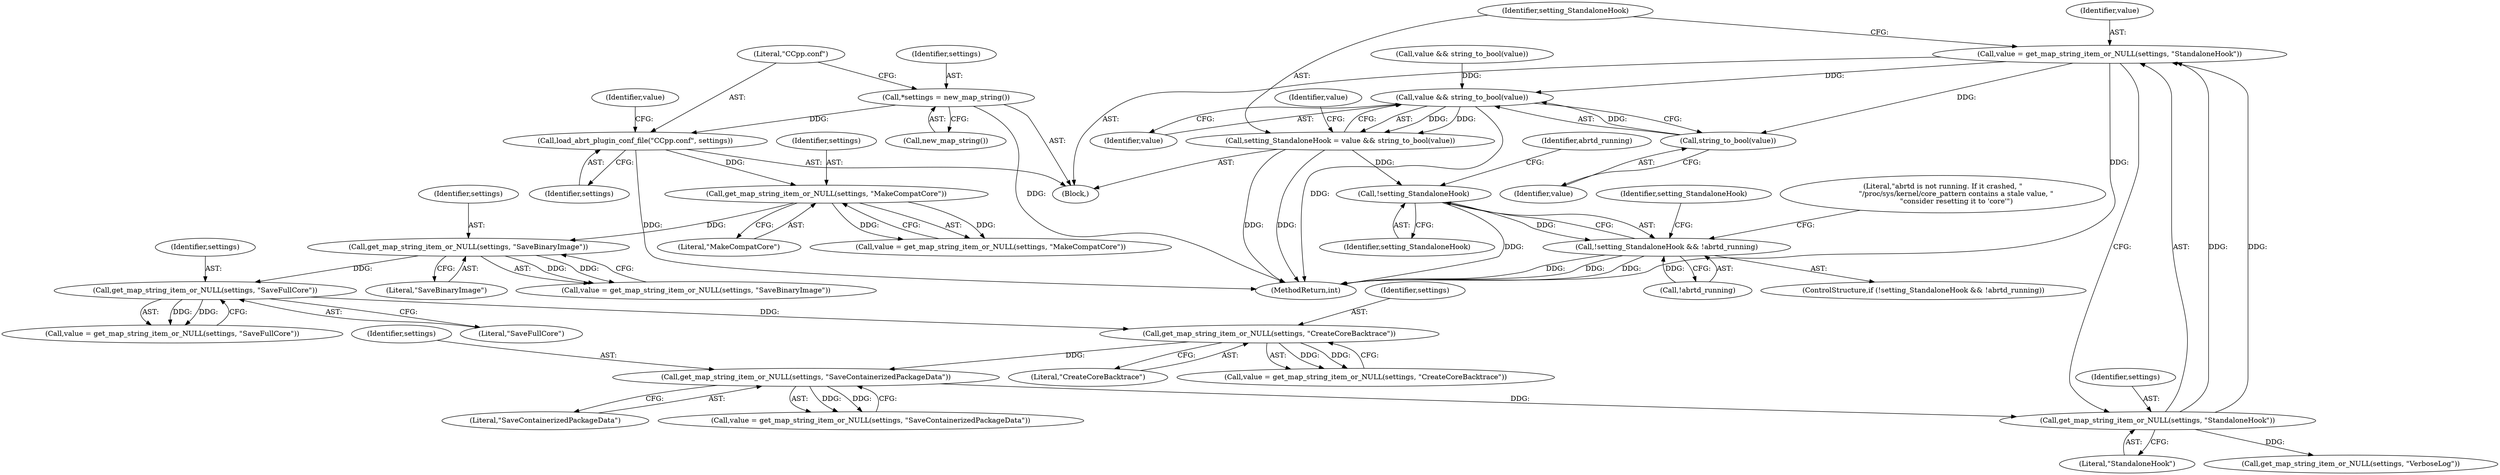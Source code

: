 digraph "0_abrt_3c1b60cfa62d39e5fff5a53a5bc53dae189e740e@pointer" {
"1000262" [label="(Call,value = get_map_string_item_or_NULL(settings, \"StandaloneHook\"))"];
"1000264" [label="(Call,get_map_string_item_or_NULL(settings, \"StandaloneHook\"))"];
"1000242" [label="(Call,get_map_string_item_or_NULL(settings, \"SaveContainerizedPackageData\"))"];
"1000230" [label="(Call,get_map_string_item_or_NULL(settings, \"CreateCoreBacktrace\"))"];
"1000218" [label="(Call,get_map_string_item_or_NULL(settings, \"SaveFullCore\"))"];
"1000207" [label="(Call,get_map_string_item_or_NULL(settings, \"SaveBinaryImage\"))"];
"1000196" [label="(Call,get_map_string_item_or_NULL(settings, \"MakeCompatCore\"))"];
"1000190" [label="(Call,load_abrt_plugin_conf_file(\"CCpp.conf\", settings))"];
"1000187" [label="(Call,*settings = new_map_string())"];
"1000269" [label="(Call,value && string_to_bool(value))"];
"1000267" [label="(Call,setting_StandaloneHook = value && string_to_bool(value))"];
"1000614" [label="(Call,!setting_StandaloneHook)"];
"1000613" [label="(Call,!setting_StandaloneHook && !abrtd_running)"];
"1000271" [label="(Call,string_to_bool(value))"];
"1000219" [label="(Identifier,settings)"];
"1000218" [label="(Call,get_map_string_item_or_NULL(settings, \"SaveFullCore\"))"];
"1000269" [label="(Call,value && string_to_bool(value))"];
"1000267" [label="(Call,setting_StandaloneHook = value && string_to_bool(value))"];
"1000274" [label="(Identifier,value)"];
"1000264" [label="(Call,get_map_string_item_or_NULL(settings, \"StandaloneHook\"))"];
"1000232" [label="(Literal,\"CreateCoreBacktrace\")"];
"1000271" [label="(Call,string_to_bool(value))"];
"1000243" [label="(Identifier,settings)"];
"1000207" [label="(Call,get_map_string_item_or_NULL(settings, \"SaveBinaryImage\"))"];
"1000265" [label="(Identifier,settings)"];
"1000216" [label="(Call,value = get_map_string_item_or_NULL(settings, \"SaveFullCore\"))"];
"1000268" [label="(Identifier,setting_StandaloneHook)"];
"1000208" [label="(Identifier,settings)"];
"1000244" [label="(Literal,\"SaveContainerizedPackageData\")"];
"1000613" [label="(Call,!setting_StandaloneHook && !abrtd_running)"];
"1000266" [label="(Literal,\"StandaloneHook\")"];
"1000615" [label="(Identifier,setting_StandaloneHook)"];
"1000230" [label="(Call,get_map_string_item_or_NULL(settings, \"CreateCoreBacktrace\"))"];
"1000262" [label="(Call,value = get_map_string_item_or_NULL(settings, \"StandaloneHook\"))"];
"1000263" [label="(Identifier,value)"];
"1000616" [label="(Call,!abrtd_running)"];
"1000247" [label="(Call,value && string_to_bool(value))"];
"1000189" [label="(Call,new_map_string())"];
"1000620" [label="(Literal,\"abrtd is not running. If it crashed, \"\n            \"/proc/sys/kernel/core_pattern contains a stale value, \"\n            \"consider resetting it to 'core'\")"];
"1000240" [label="(Call,value = get_map_string_item_or_NULL(settings, \"SaveContainerizedPackageData\"))"];
"1000270" [label="(Identifier,value)"];
"1000220" [label="(Literal,\"SaveFullCore\")"];
"1000185" [label="(Block,)"];
"1000617" [label="(Identifier,abrtd_running)"];
"1000242" [label="(Call,get_map_string_item_or_NULL(settings, \"SaveContainerizedPackageData\"))"];
"1000627" [label="(Identifier,setting_StandaloneHook)"];
"1000198" [label="(Literal,\"MakeCompatCore\")"];
"1000209" [label="(Literal,\"SaveBinaryImage\")"];
"1000612" [label="(ControlStructure,if (!setting_StandaloneHook && !abrtd_running))"];
"1000228" [label="(Call,value = get_map_string_item_or_NULL(settings, \"CreateCoreBacktrace\"))"];
"1000192" [label="(Identifier,settings)"];
"1000196" [label="(Call,get_map_string_item_or_NULL(settings, \"MakeCompatCore\"))"];
"1000191" [label="(Literal,\"CCpp.conf\")"];
"1000187" [label="(Call,*settings = new_map_string())"];
"1000188" [label="(Identifier,settings)"];
"1000190" [label="(Call,load_abrt_plugin_conf_file(\"CCpp.conf\", settings))"];
"1000275" [label="(Call,get_map_string_item_or_NULL(settings, \"VerboseLog\"))"];
"1000272" [label="(Identifier,value)"];
"1000231" [label="(Identifier,settings)"];
"1000205" [label="(Call,value = get_map_string_item_or_NULL(settings, \"SaveBinaryImage\"))"];
"1000197" [label="(Identifier,settings)"];
"1000195" [label="(Identifier,value)"];
"1000614" [label="(Call,!setting_StandaloneHook)"];
"1000194" [label="(Call,value = get_map_string_item_or_NULL(settings, \"MakeCompatCore\"))"];
"1001445" [label="(MethodReturn,int)"];
"1000262" -> "1000185"  [label="AST: "];
"1000262" -> "1000264"  [label="CFG: "];
"1000263" -> "1000262"  [label="AST: "];
"1000264" -> "1000262"  [label="AST: "];
"1000268" -> "1000262"  [label="CFG: "];
"1000262" -> "1001445"  [label="DDG: "];
"1000264" -> "1000262"  [label="DDG: "];
"1000264" -> "1000262"  [label="DDG: "];
"1000262" -> "1000269"  [label="DDG: "];
"1000262" -> "1000271"  [label="DDG: "];
"1000264" -> "1000266"  [label="CFG: "];
"1000265" -> "1000264"  [label="AST: "];
"1000266" -> "1000264"  [label="AST: "];
"1000242" -> "1000264"  [label="DDG: "];
"1000264" -> "1000275"  [label="DDG: "];
"1000242" -> "1000240"  [label="AST: "];
"1000242" -> "1000244"  [label="CFG: "];
"1000243" -> "1000242"  [label="AST: "];
"1000244" -> "1000242"  [label="AST: "];
"1000240" -> "1000242"  [label="CFG: "];
"1000242" -> "1000240"  [label="DDG: "];
"1000242" -> "1000240"  [label="DDG: "];
"1000230" -> "1000242"  [label="DDG: "];
"1000230" -> "1000228"  [label="AST: "];
"1000230" -> "1000232"  [label="CFG: "];
"1000231" -> "1000230"  [label="AST: "];
"1000232" -> "1000230"  [label="AST: "];
"1000228" -> "1000230"  [label="CFG: "];
"1000230" -> "1000228"  [label="DDG: "];
"1000230" -> "1000228"  [label="DDG: "];
"1000218" -> "1000230"  [label="DDG: "];
"1000218" -> "1000216"  [label="AST: "];
"1000218" -> "1000220"  [label="CFG: "];
"1000219" -> "1000218"  [label="AST: "];
"1000220" -> "1000218"  [label="AST: "];
"1000216" -> "1000218"  [label="CFG: "];
"1000218" -> "1000216"  [label="DDG: "];
"1000218" -> "1000216"  [label="DDG: "];
"1000207" -> "1000218"  [label="DDG: "];
"1000207" -> "1000205"  [label="AST: "];
"1000207" -> "1000209"  [label="CFG: "];
"1000208" -> "1000207"  [label="AST: "];
"1000209" -> "1000207"  [label="AST: "];
"1000205" -> "1000207"  [label="CFG: "];
"1000207" -> "1000205"  [label="DDG: "];
"1000207" -> "1000205"  [label="DDG: "];
"1000196" -> "1000207"  [label="DDG: "];
"1000196" -> "1000194"  [label="AST: "];
"1000196" -> "1000198"  [label="CFG: "];
"1000197" -> "1000196"  [label="AST: "];
"1000198" -> "1000196"  [label="AST: "];
"1000194" -> "1000196"  [label="CFG: "];
"1000196" -> "1000194"  [label="DDG: "];
"1000196" -> "1000194"  [label="DDG: "];
"1000190" -> "1000196"  [label="DDG: "];
"1000190" -> "1000185"  [label="AST: "];
"1000190" -> "1000192"  [label="CFG: "];
"1000191" -> "1000190"  [label="AST: "];
"1000192" -> "1000190"  [label="AST: "];
"1000195" -> "1000190"  [label="CFG: "];
"1000190" -> "1001445"  [label="DDG: "];
"1000187" -> "1000190"  [label="DDG: "];
"1000187" -> "1000185"  [label="AST: "];
"1000187" -> "1000189"  [label="CFG: "];
"1000188" -> "1000187"  [label="AST: "];
"1000189" -> "1000187"  [label="AST: "];
"1000191" -> "1000187"  [label="CFG: "];
"1000187" -> "1001445"  [label="DDG: "];
"1000269" -> "1000267"  [label="AST: "];
"1000269" -> "1000270"  [label="CFG: "];
"1000269" -> "1000271"  [label="CFG: "];
"1000270" -> "1000269"  [label="AST: "];
"1000271" -> "1000269"  [label="AST: "];
"1000267" -> "1000269"  [label="CFG: "];
"1000269" -> "1001445"  [label="DDG: "];
"1000269" -> "1000267"  [label="DDG: "];
"1000269" -> "1000267"  [label="DDG: "];
"1000271" -> "1000269"  [label="DDG: "];
"1000247" -> "1000269"  [label="DDG: "];
"1000267" -> "1000185"  [label="AST: "];
"1000268" -> "1000267"  [label="AST: "];
"1000274" -> "1000267"  [label="CFG: "];
"1000267" -> "1001445"  [label="DDG: "];
"1000267" -> "1001445"  [label="DDG: "];
"1000267" -> "1000614"  [label="DDG: "];
"1000614" -> "1000613"  [label="AST: "];
"1000614" -> "1000615"  [label="CFG: "];
"1000615" -> "1000614"  [label="AST: "];
"1000617" -> "1000614"  [label="CFG: "];
"1000613" -> "1000614"  [label="CFG: "];
"1000614" -> "1001445"  [label="DDG: "];
"1000614" -> "1000613"  [label="DDG: "];
"1000613" -> "1000612"  [label="AST: "];
"1000613" -> "1000616"  [label="CFG: "];
"1000616" -> "1000613"  [label="AST: "];
"1000620" -> "1000613"  [label="CFG: "];
"1000627" -> "1000613"  [label="CFG: "];
"1000613" -> "1001445"  [label="DDG: "];
"1000613" -> "1001445"  [label="DDG: "];
"1000613" -> "1001445"  [label="DDG: "];
"1000616" -> "1000613"  [label="DDG: "];
"1000271" -> "1000272"  [label="CFG: "];
"1000272" -> "1000271"  [label="AST: "];
}
